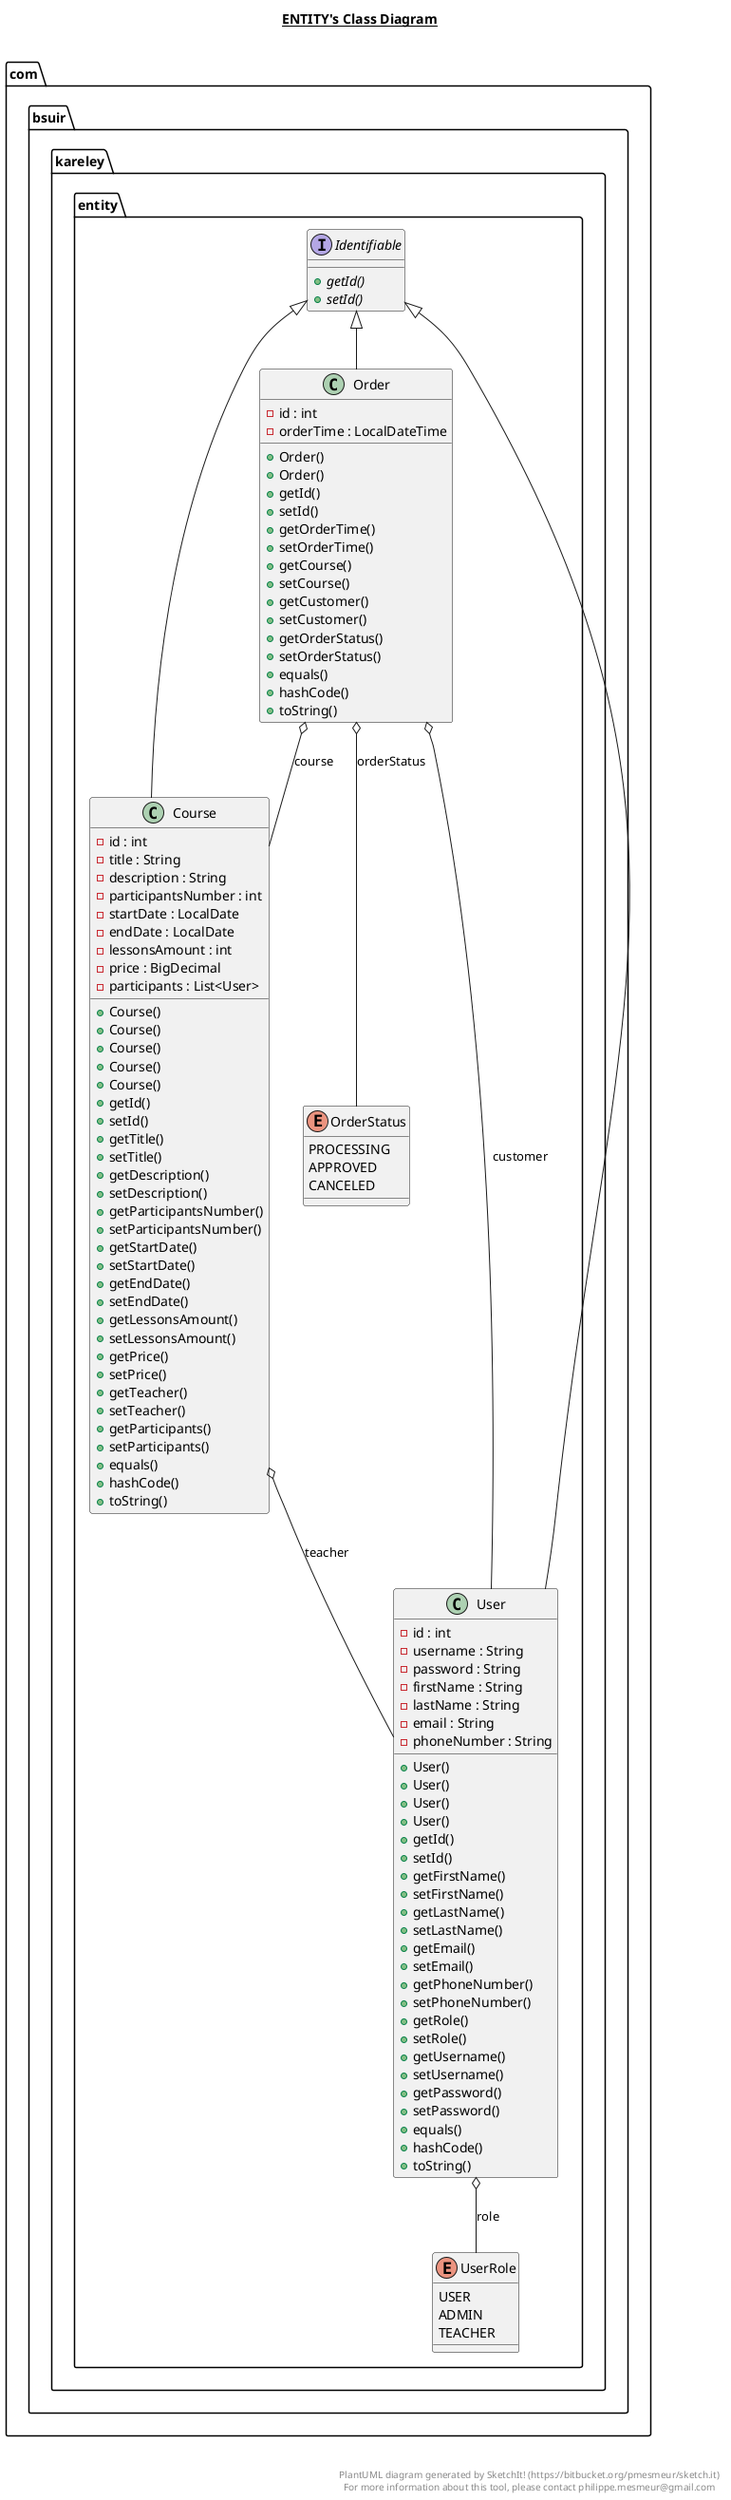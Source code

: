 @startuml

title __ENTITY's Class Diagram__\n

  package com.bsuir.kareley.entity {
    class Course {
        - id : int
        - title : String
        - description : String
        - participantsNumber : int
        - startDate : LocalDate
        - endDate : LocalDate
        - lessonsAmount : int
        - price : BigDecimal
        - participants : List<User>
        + Course()
        + Course()
        + Course()
        + Course()
        + Course()
        + getId()
        + setId()
        + getTitle()
        + setTitle()
        + getDescription()
        + setDescription()
        + getParticipantsNumber()
        + setParticipantsNumber()
        + getStartDate()
        + setStartDate()
        + getEndDate()
        + setEndDate()
        + getLessonsAmount()
        + setLessonsAmount()
        + getPrice()
        + setPrice()
        + getTeacher()
        + setTeacher()
        + getParticipants()
        + setParticipants()
        + equals()
        + hashCode()
        + toString()
    }
  }
  

  package com.bsuir.kareley.entity {
    interface Identifiable {
        {abstract} + getId()
        {abstract} + setId()
    }
  }
  

  package com.bsuir.kareley.entity {
    class Order {
        - id : int
        - orderTime : LocalDateTime
        + Order()
        + Order()
        + getId()
        + setId()
        + getOrderTime()
        + setOrderTime()
        + getCourse()
        + setCourse()
        + getCustomer()
        + setCustomer()
        + getOrderStatus()
        + setOrderStatus()
        + equals()
        + hashCode()
        + toString()
    }
  }
  

  package com.bsuir.kareley.entity {
    enum OrderStatus {
      PROCESSING
      APPROVED
      CANCELED
    }
  }
  

  package com.bsuir.kareley.entity {
    class User {
        - id : int
        - username : String
        - password : String
        - firstName : String
        - lastName : String
        - email : String
        - phoneNumber : String
        + User()
        + User()
        + User()
        + User()
        + getId()
        + setId()
        + getFirstName()
        + setFirstName()
        + getLastName()
        + setLastName()
        + getEmail()
        + setEmail()
        + getPhoneNumber()
        + setPhoneNumber()
        + getRole()
        + setRole()
        + getUsername()
        + setUsername()
        + getPassword()
        + setPassword()
        + equals()
        + hashCode()
        + toString()
    }
  }
  

  package com.bsuir.kareley.entity {
    enum UserRole {
      USER
      ADMIN
      TEACHER
    }
  }
  

  Course -up-|> Identifiable
  Course o-- User : teacher
  Order -up-|> Identifiable
  Order o-- User : customer
  Order o-- Course : course
  Order o-- OrderStatus : orderStatus
  User -up-|> Identifiable
  User o-- UserRole : role


right footer


PlantUML diagram generated by SketchIt! (https://bitbucket.org/pmesmeur/sketch.it)
For more information about this tool, please contact philippe.mesmeur@gmail.com
endfooter

@enduml
